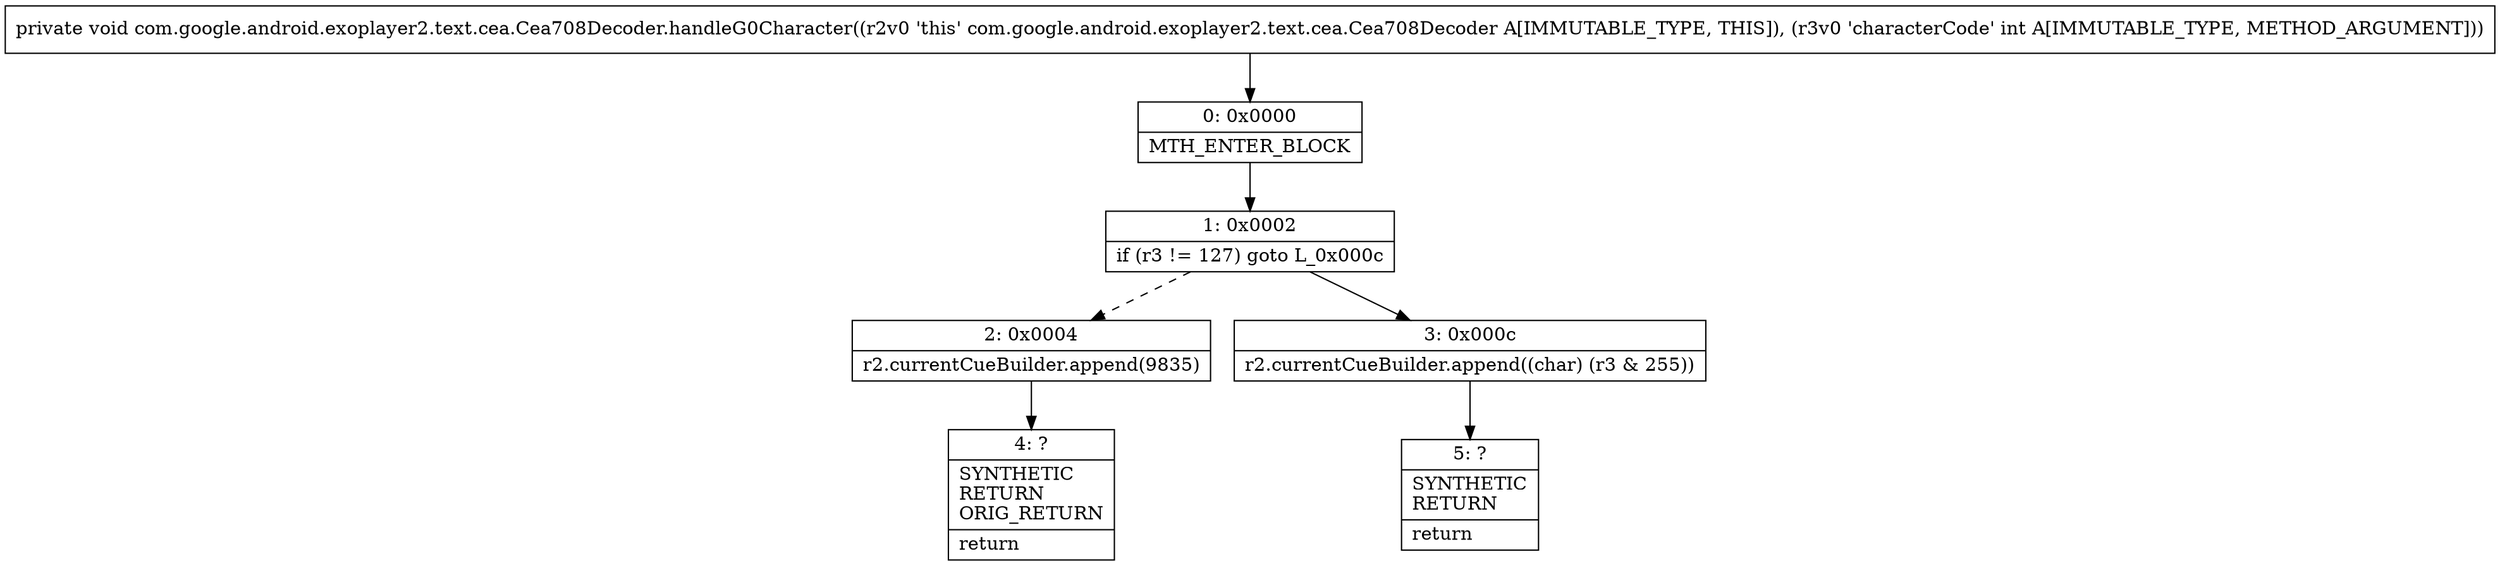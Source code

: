 digraph "CFG forcom.google.android.exoplayer2.text.cea.Cea708Decoder.handleG0Character(I)V" {
Node_0 [shape=record,label="{0\:\ 0x0000|MTH_ENTER_BLOCK\l}"];
Node_1 [shape=record,label="{1\:\ 0x0002|if (r3 != 127) goto L_0x000c\l}"];
Node_2 [shape=record,label="{2\:\ 0x0004|r2.currentCueBuilder.append(9835)\l}"];
Node_3 [shape=record,label="{3\:\ 0x000c|r2.currentCueBuilder.append((char) (r3 & 255))\l}"];
Node_4 [shape=record,label="{4\:\ ?|SYNTHETIC\lRETURN\lORIG_RETURN\l|return\l}"];
Node_5 [shape=record,label="{5\:\ ?|SYNTHETIC\lRETURN\l|return\l}"];
MethodNode[shape=record,label="{private void com.google.android.exoplayer2.text.cea.Cea708Decoder.handleG0Character((r2v0 'this' com.google.android.exoplayer2.text.cea.Cea708Decoder A[IMMUTABLE_TYPE, THIS]), (r3v0 'characterCode' int A[IMMUTABLE_TYPE, METHOD_ARGUMENT])) }"];
MethodNode -> Node_0;
Node_0 -> Node_1;
Node_1 -> Node_2[style=dashed];
Node_1 -> Node_3;
Node_2 -> Node_4;
Node_3 -> Node_5;
}


